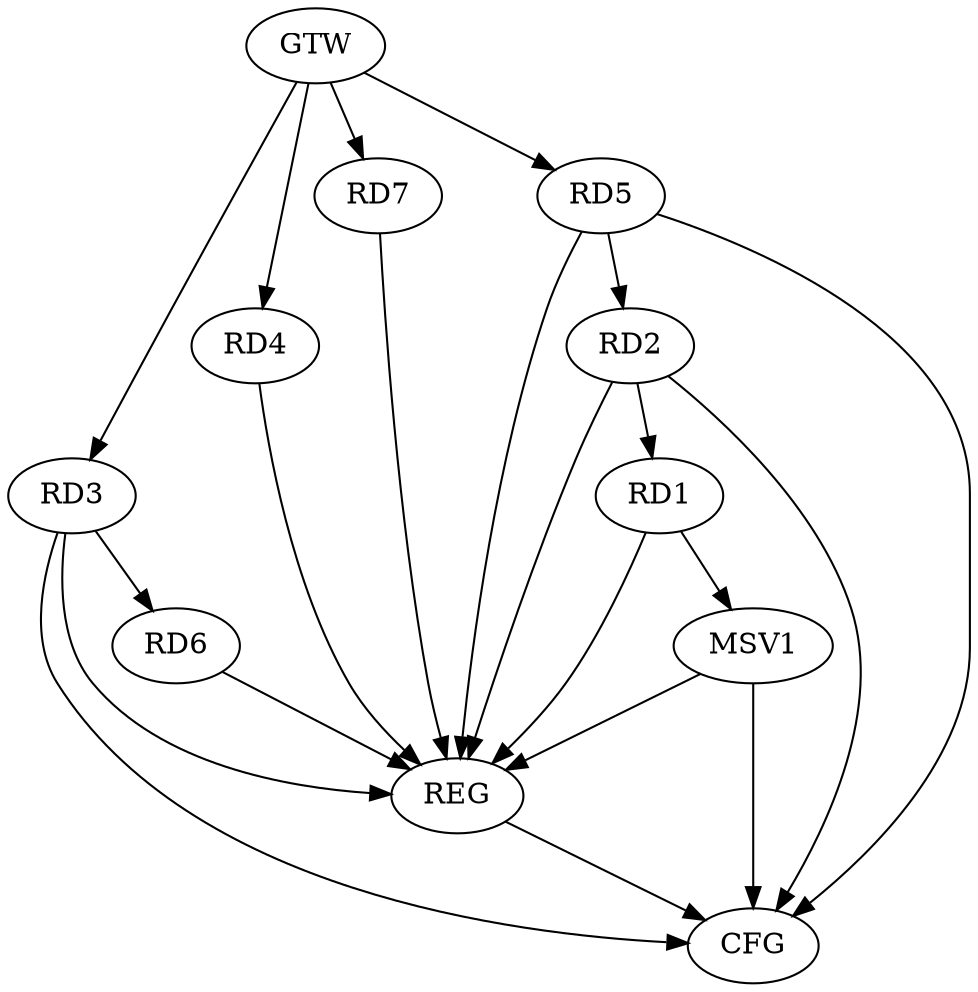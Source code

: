 strict digraph G {
  RD1 [ label="RD1" ];
  RD2 [ label="RD2" ];
  RD3 [ label="RD3" ];
  RD4 [ label="RD4" ];
  RD5 [ label="RD5" ];
  RD6 [ label="RD6" ];
  RD7 [ label="RD7" ];
  GTW [ label="GTW" ];
  REG [ label="REG" ];
  CFG [ label="CFG" ];
  MSV1 [ label="MSV1" ];
  RD2 -> RD1;
  RD5 -> RD2;
  RD3 -> RD6;
  GTW -> RD3;
  GTW -> RD4;
  GTW -> RD5;
  GTW -> RD7;
  RD1 -> REG;
  RD2 -> REG;
  RD3 -> REG;
  RD4 -> REG;
  RD5 -> REG;
  RD6 -> REG;
  RD7 -> REG;
  RD3 -> CFG;
  RD5 -> CFG;
  REG -> CFG;
  RD2 -> CFG;
  RD1 -> MSV1;
  MSV1 -> REG;
  MSV1 -> CFG;
}
